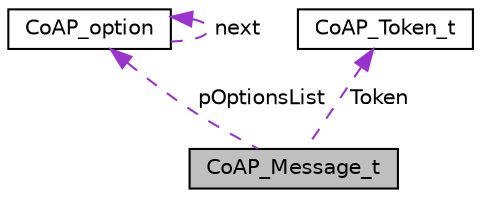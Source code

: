 digraph "CoAP_Message_t"
{
 // LATEX_PDF_SIZE
  edge [fontname="Helvetica",fontsize="10",labelfontname="Helvetica",labelfontsize="10"];
  node [fontname="Helvetica",fontsize="10",shape=record];
  Node1 [label="CoAP_Message_t",height=0.2,width=0.4,color="black", fillcolor="grey75", style="filled", fontcolor="black",tooltip="Coap message."];
  Node2 -> Node1 [dir="back",color="darkorchid3",fontsize="10",style="dashed",label=" pOptionsList" ,fontname="Helvetica"];
  Node2 [label="CoAP_option",height=0.2,width=0.4,color="black", fillcolor="white", style="filled",URL="$struct_co_a_p__option.html",tooltip="Coap option."];
  Node2 -> Node2 [dir="back",color="darkorchid3",fontsize="10",style="dashed",label=" next" ,fontname="Helvetica"];
  Node3 -> Node1 [dir="back",color="darkorchid3",fontsize="10",style="dashed",label=" Token" ,fontname="Helvetica"];
  Node3 [label="CoAP_Token_t",height=0.2,width=0.4,color="black", fillcolor="white", style="filled",URL="$struct_co_a_p___token__t.html",tooltip="Coap token."];
}
